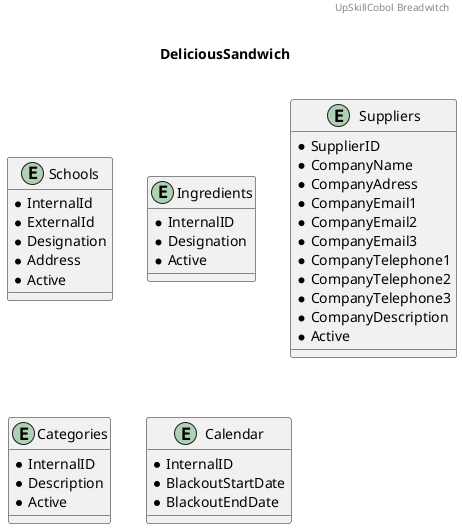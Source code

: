 @startuml
header
UpSkillCobol Breadwitch
endheader

title \nDeliciousSandwich\n
/' This is a Logical data model - see the level of details '/

entity Schools {
  * InternalId
  * ExternalId
  * Designation
  * Address
  * Active
}

entity Ingredients {
  * InternalID
  * Designation
  * Active
}

entity Suppliers {
  * SupplierID
  * CompanyName
  * CompanyAdress
  * CompanyEmail1
  * CompanyEmail2
  * CompanyEmail3
  * CompanyTelephone1
  * CompanyTelephone2
  * CompanyTelephone3
  * CompanyDescription
  * Active
}

entity Categories {
  * InternalID
  * Description
  * Active
}

entity Calendar {
  * InternalID
  * BlackoutStartDate
  * BlackoutEndDate
}

@enduml